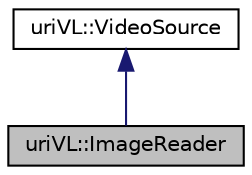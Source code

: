 digraph "uriVL::ImageReader"
{
  edge [fontname="Helvetica",fontsize="10",labelfontname="Helvetica",labelfontsize="10"];
  node [fontname="Helvetica",fontsize="10",shape=record];
  Node1 [label="uriVL::ImageReader",height=0.2,width=0.4,color="black", fillcolor="grey75", style="filled", fontcolor="black"];
  Node2 -> Node1 [dir="back",color="midnightblue",fontsize="10",style="solid",fontname="Helvetica"];
  Node2 [label="uriVL::VideoSource",height=0.2,width=0.4,color="black", fillcolor="white", style="filled",URL="$classuriVL_1_1VideoSource.html",tooltip="VideoSource pure virtual parent class. "];
}
